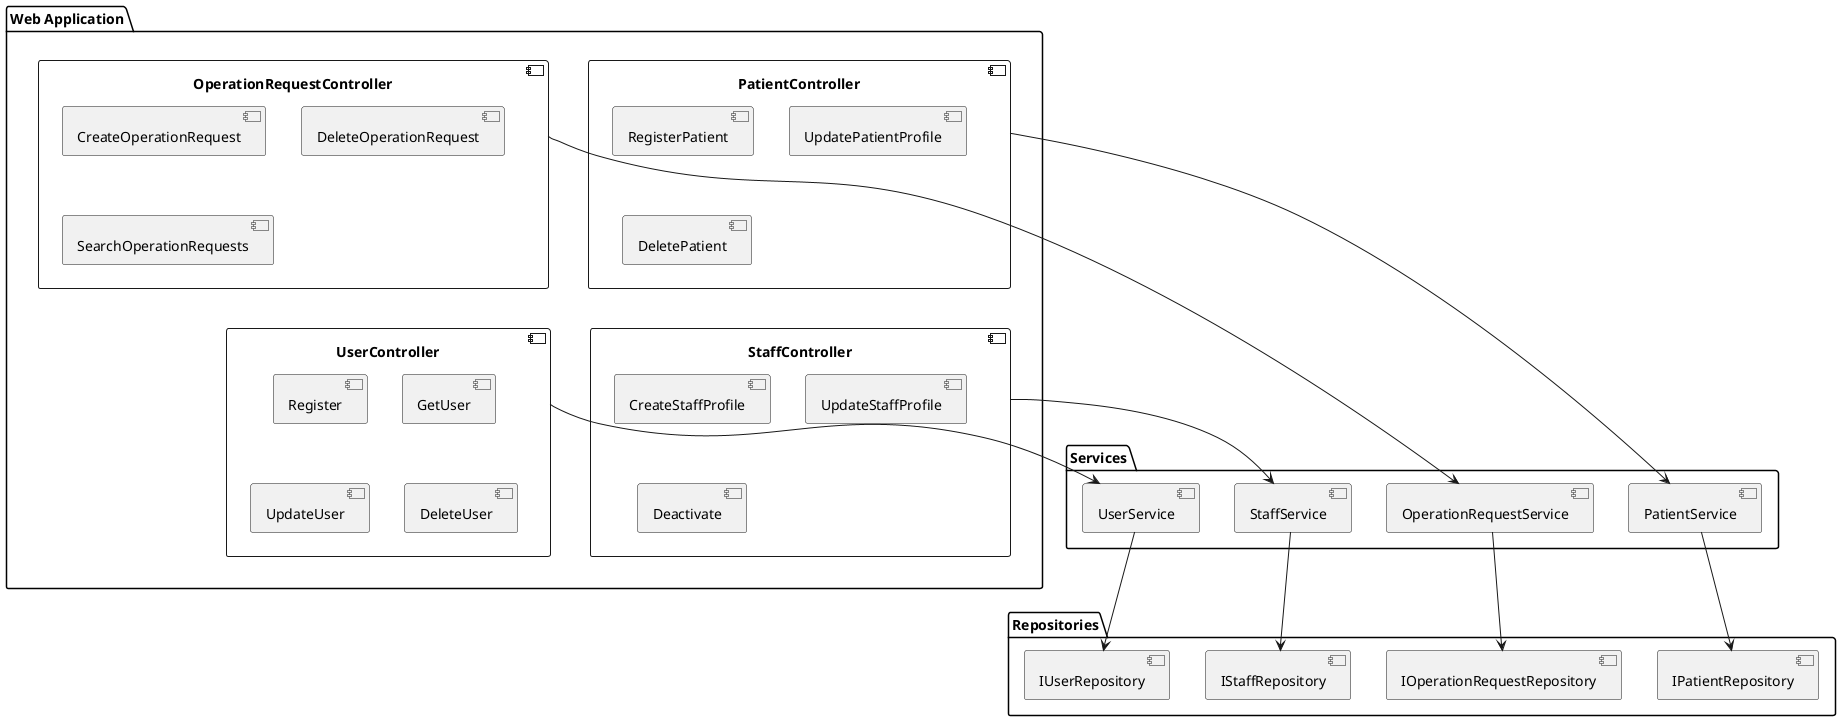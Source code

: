 @startuml
package "Web Application" {
  component "PatientController" {
    [RegisterPatient]
    [UpdatePatientProfile]
    [DeletePatient]
  }

  component "OperationRequestController" {
    [CreateOperationRequest]
    [DeleteOperationRequest]
    [SearchOperationRequests]
  }

  component "StaffController" {
    [CreateStaffProfile]
    [UpdateStaffProfile]
    [Deactivate]
  }

  component "UserController" {
    [Register]
    [GetUser]
    [UpdateUser]
    [DeleteUser]
  }
}

package "Services" {
  [PatientService]
  [OperationRequestService]
  [StaffService]
  [UserService]
}

package "Repositories" {
  [IPatientRepository]
  [IOperationRequestRepository]
  [IStaffRepository]
  [IUserRepository]
}

[PatientController] --> [PatientService]
[OperationRequestController] --> [OperationRequestService]
[StaffController] --> [StaffService]
[UserController] --> [UserService]

[PatientService] --> [IPatientRepository]
[OperationRequestService] --> [IOperationRequestRepository]
[StaffService] --> [IStaffRepository]
[UserService] --> [IUserRepository]
@enduml